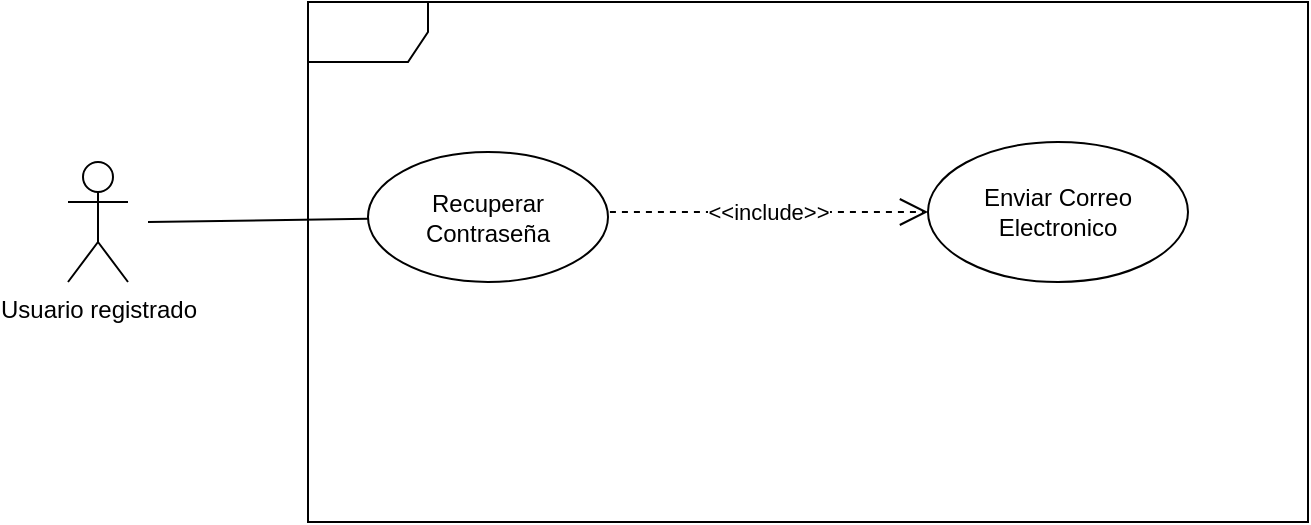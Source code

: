 <mxfile version="24.2.3" type="device">
  <diagram name="Página-1" id="o8GLO7vjCRuVQIIKJ7Ln">
    <mxGraphModel dx="1434" dy="746" grid="1" gridSize="10" guides="1" tooltips="1" connect="1" arrows="1" fold="1" page="1" pageScale="1" pageWidth="827" pageHeight="1169" math="0" shadow="0">
      <root>
        <mxCell id="0" />
        <mxCell id="1" parent="0" />
        <mxCell id="M2kfYy8kuptf98-jS3ar-1" value="Usuario registrado&lt;div&gt;&lt;br&gt;&lt;/div&gt;" style="shape=umlActor;verticalLabelPosition=bottom;verticalAlign=top;html=1;" vertex="1" parent="1">
          <mxGeometry x="90" y="330" width="30" height="60" as="geometry" />
        </mxCell>
        <mxCell id="M2kfYy8kuptf98-jS3ar-2" value="&lt;div&gt;&lt;br&gt;&lt;/div&gt;&lt;div&gt;&lt;br&gt;&lt;/div&gt;" style="shape=umlFrame;whiteSpace=wrap;html=1;pointerEvents=0;" vertex="1" parent="1">
          <mxGeometry x="210" y="250" width="500" height="260" as="geometry" />
        </mxCell>
        <mxCell id="M2kfYy8kuptf98-jS3ar-3" value="Recuperar Contraseña" style="ellipse;whiteSpace=wrap;html=1;" vertex="1" parent="1">
          <mxGeometry x="240" y="325" width="120" height="65" as="geometry" />
        </mxCell>
        <mxCell id="M2kfYy8kuptf98-jS3ar-4" value="Enviar Correo Electronico" style="ellipse;whiteSpace=wrap;html=1;" vertex="1" parent="1">
          <mxGeometry x="520" y="320" width="130" height="70" as="geometry" />
        </mxCell>
        <mxCell id="M2kfYy8kuptf98-jS3ar-6" value="&amp;lt;&amp;lt;include&amp;gt;&amp;gt;" style="endArrow=open;endSize=12;dashed=1;html=1;rounded=0;exitX=1.008;exitY=0.308;exitDx=0;exitDy=0;exitPerimeter=0;entryX=0;entryY=0.5;entryDx=0;entryDy=0;" edge="1" parent="1" target="M2kfYy8kuptf98-jS3ar-4">
          <mxGeometry width="160" relative="1" as="geometry">
            <mxPoint x="360.96" y="355.02" as="sourcePoint" />
            <mxPoint x="520" y="340" as="targetPoint" />
          </mxGeometry>
        </mxCell>
        <mxCell id="M2kfYy8kuptf98-jS3ar-8" value="" style="endArrow=none;html=1;rounded=0;" edge="1" parent="1" target="M2kfYy8kuptf98-jS3ar-3">
          <mxGeometry relative="1" as="geometry">
            <mxPoint x="130" y="360" as="sourcePoint" />
            <mxPoint x="290" y="360" as="targetPoint" />
          </mxGeometry>
        </mxCell>
      </root>
    </mxGraphModel>
  </diagram>
</mxfile>
